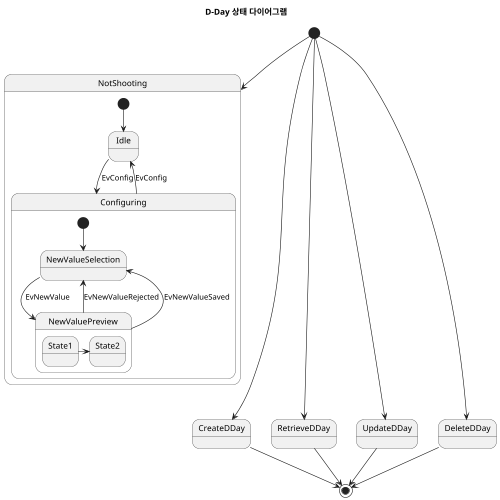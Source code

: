 @startuml
'https://plantuml.com/state-diagram
title D-Day 상태 다이어그램
scale 500 width

[*] --> NotShooting

state NotShooting {
  [*] --> Idle
  Idle --> Configuring : EvConfig
  Configuring --> Idle : EvConfig
}

state Configuring {
  [*] --> NewValueSelection
  NewValueSelection --> NewValuePreview : EvNewValue
  NewValuePreview --> NewValueSelection : EvNewValueRejected
  NewValuePreview --> NewValueSelection : EvNewValueSaved

  state NewValuePreview {
     State1 -> State2
  }
}
[*] ---> CreateDDay
[*] ---> RetrieveDDay
[*] ---> UpdateDDay
[*] ---> DeleteDDay
CreateDDay --> [*]
RetrieveDDay --> [*]
UpdateDDay --> [*]
DeleteDDay --> [*]
state CreateDDay
state RetrieveDDay
state UpdateDDay
state DeleteDDay
@enduml